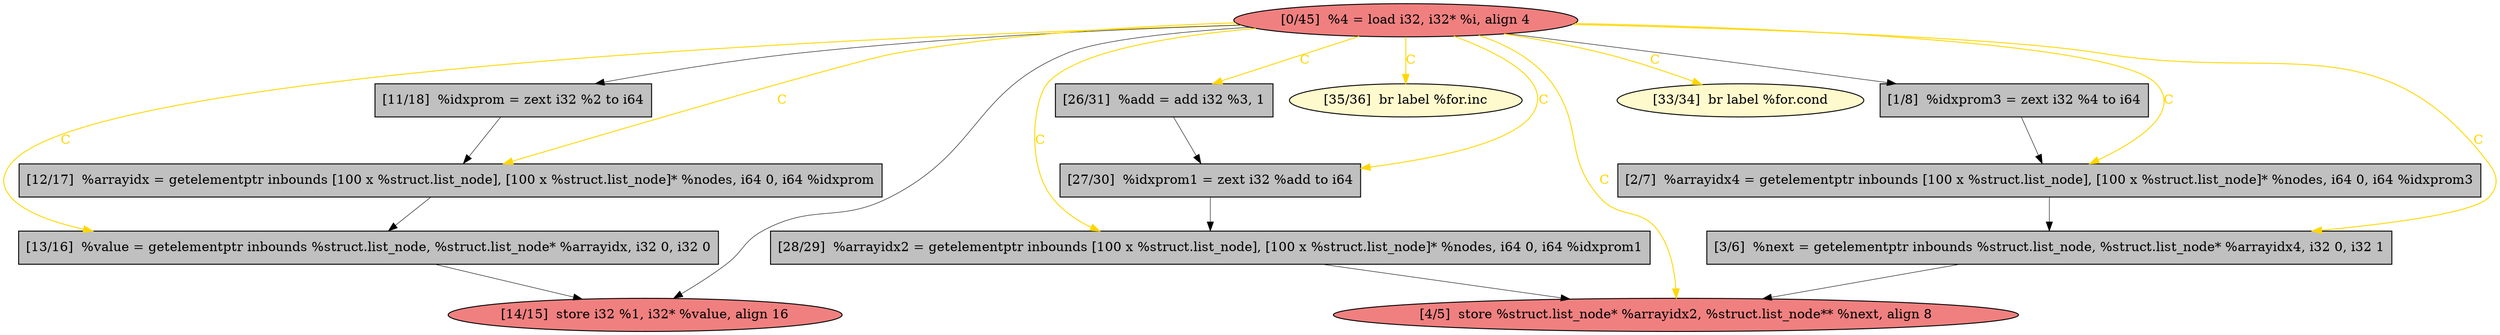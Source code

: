 
digraph G {


node706 [fillcolor=grey,label="[2/7]  %arrayidx4 = getelementptr inbounds [100 x %struct.list_node], [100 x %struct.list_node]* %nodes, i64 0, i64 %idxprom3",shape=rectangle,style=filled ]
node701 [fillcolor=grey,label="[13/16]  %value = getelementptr inbounds %struct.list_node, %struct.list_node* %arrayidx, i32 0, i32 0",shape=rectangle,style=filled ]
node700 [fillcolor=lightcoral,label="[14/15]  store i32 %1, i32* %value, align 16",shape=ellipse,style=filled ]
node699 [fillcolor=lightcoral,label="[4/5]  store %struct.list_node* %arrayidx2, %struct.list_node** %next, align 8",shape=ellipse,style=filled ]
node702 [fillcolor=grey,label="[1/8]  %idxprom3 = zext i32 %4 to i64",shape=rectangle,style=filled ]
node693 [fillcolor=grey,label="[26/31]  %add = add i32 %3, 1",shape=rectangle,style=filled ]
node704 [fillcolor=lemonchiffon,label="[35/36]  br label %for.inc",shape=ellipse,style=filled ]
node703 [fillcolor=grey,label="[11/18]  %idxprom = zext i32 %2 to i64",shape=rectangle,style=filled ]
node694 [fillcolor=grey,label="[27/30]  %idxprom1 = zext i32 %add to i64",shape=rectangle,style=filled ]
node696 [fillcolor=lemonchiffon,label="[33/34]  br label %for.cond",shape=ellipse,style=filled ]
node695 [fillcolor=grey,label="[3/6]  %next = getelementptr inbounds %struct.list_node, %struct.list_node* %arrayidx4, i32 0, i32 1",shape=rectangle,style=filled ]
node705 [fillcolor=grey,label="[12/17]  %arrayidx = getelementptr inbounds [100 x %struct.list_node], [100 x %struct.list_node]* %nodes, i64 0, i64 %idxprom",shape=rectangle,style=filled ]
node697 [fillcolor=lightcoral,label="[0/45]  %4 = load i32, i32* %i, align 4",shape=ellipse,style=filled ]
node698 [fillcolor=grey,label="[28/29]  %arrayidx2 = getelementptr inbounds [100 x %struct.list_node], [100 x %struct.list_node]* %nodes, i64 0, i64 %idxprom1",shape=rectangle,style=filled ]

node697->node701 [style=solid,color=gold,label="C",penwidth=1.0,fontcolor=gold ]
node702->node706 [style=solid,color=black,label="",penwidth=0.5,fontcolor=black ]
node697->node693 [style=solid,color=gold,label="C",penwidth=1.0,fontcolor=gold ]
node697->node702 [style=solid,color=black,label="",penwidth=0.5,fontcolor=black ]
node697->node700 [style=solid,color=black,label="",penwidth=0.5,fontcolor=black ]
node698->node699 [style=solid,color=black,label="",penwidth=0.5,fontcolor=black ]
node697->node698 [style=solid,color=gold,label="C",penwidth=1.0,fontcolor=gold ]
node697->node695 [style=solid,color=gold,label="C",penwidth=1.0,fontcolor=gold ]
node693->node694 [style=solid,color=black,label="",penwidth=0.5,fontcolor=black ]
node694->node698 [style=solid,color=black,label="",penwidth=0.5,fontcolor=black ]
node697->node696 [style=solid,color=gold,label="C",penwidth=1.0,fontcolor=gold ]
node697->node703 [style=solid,color=black,label="",penwidth=0.5,fontcolor=black ]
node697->node706 [style=solid,color=gold,label="C",penwidth=1.0,fontcolor=gold ]
node706->node695 [style=solid,color=black,label="",penwidth=0.5,fontcolor=black ]
node705->node701 [style=solid,color=black,label="",penwidth=0.5,fontcolor=black ]
node701->node700 [style=solid,color=black,label="",penwidth=0.5,fontcolor=black ]
node697->node694 [style=solid,color=gold,label="C",penwidth=1.0,fontcolor=gold ]
node695->node699 [style=solid,color=black,label="",penwidth=0.5,fontcolor=black ]
node703->node705 [style=solid,color=black,label="",penwidth=0.5,fontcolor=black ]
node697->node704 [style=solid,color=gold,label="C",penwidth=1.0,fontcolor=gold ]
node697->node705 [style=solid,color=gold,label="C",penwidth=1.0,fontcolor=gold ]
node697->node699 [style=solid,color=gold,label="C",penwidth=1.0,fontcolor=gold ]


}

